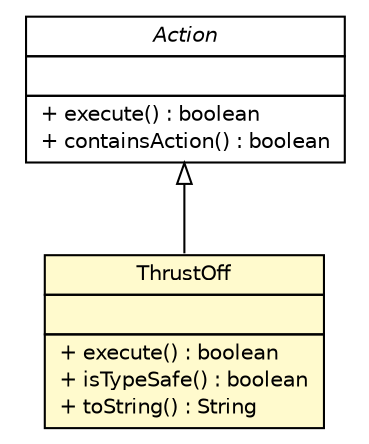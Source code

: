 #!/usr/local/bin/dot
#
# Class diagram 
# Generated by UMLGraph version R5_6 (http://www.umlgraph.org/)
#

digraph G {
	edge [fontname="Helvetica",fontsize=10,labelfontname="Helvetica",labelfontsize=10];
	node [fontname="Helvetica",fontsize=10,shape=plaintext];
	nodesep=0.25;
	ranksep=0.5;
	// model.programs.parsing.language.statement.action.Action
	c16389 [label=<<table title="model.programs.parsing.language.statement.action.Action" border="0" cellborder="1" cellspacing="0" cellpadding="2" port="p" href="./Action.html">
		<tr><td><table border="0" cellspacing="0" cellpadding="1">
<tr><td align="center" balign="center"><font face="Helvetica-Oblique"> Action </font></td></tr>
		</table></td></tr>
		<tr><td><table border="0" cellspacing="0" cellpadding="1">
<tr><td align="left" balign="left">  </td></tr>
		</table></td></tr>
		<tr><td><table border="0" cellspacing="0" cellpadding="1">
<tr><td align="left" balign="left"> + execute() : boolean </td></tr>
<tr><td align="left" balign="left"> + containsAction() : boolean </td></tr>
		</table></td></tr>
		</table>>, URL="./Action.html", fontname="Helvetica", fontcolor="black", fontsize=10.0];
	// model.programs.parsing.language.statement.action.ThrustOff
	c16393 [label=<<table title="model.programs.parsing.language.statement.action.ThrustOff" border="0" cellborder="1" cellspacing="0" cellpadding="2" port="p" bgcolor="lemonChiffon" href="./ThrustOff.html">
		<tr><td><table border="0" cellspacing="0" cellpadding="1">
<tr><td align="center" balign="center"> ThrustOff </td></tr>
		</table></td></tr>
		<tr><td><table border="0" cellspacing="0" cellpadding="1">
<tr><td align="left" balign="left">  </td></tr>
		</table></td></tr>
		<tr><td><table border="0" cellspacing="0" cellpadding="1">
<tr><td align="left" balign="left"> + execute() : boolean </td></tr>
<tr><td align="left" balign="left"> + isTypeSafe() : boolean </td></tr>
<tr><td align="left" balign="left"> + toString() : String </td></tr>
		</table></td></tr>
		</table>>, URL="./ThrustOff.html", fontname="Helvetica", fontcolor="black", fontsize=10.0];
	//model.programs.parsing.language.statement.action.ThrustOff extends model.programs.parsing.language.statement.action.Action
	c16389:p -> c16393:p [dir=back,arrowtail=empty];
}

